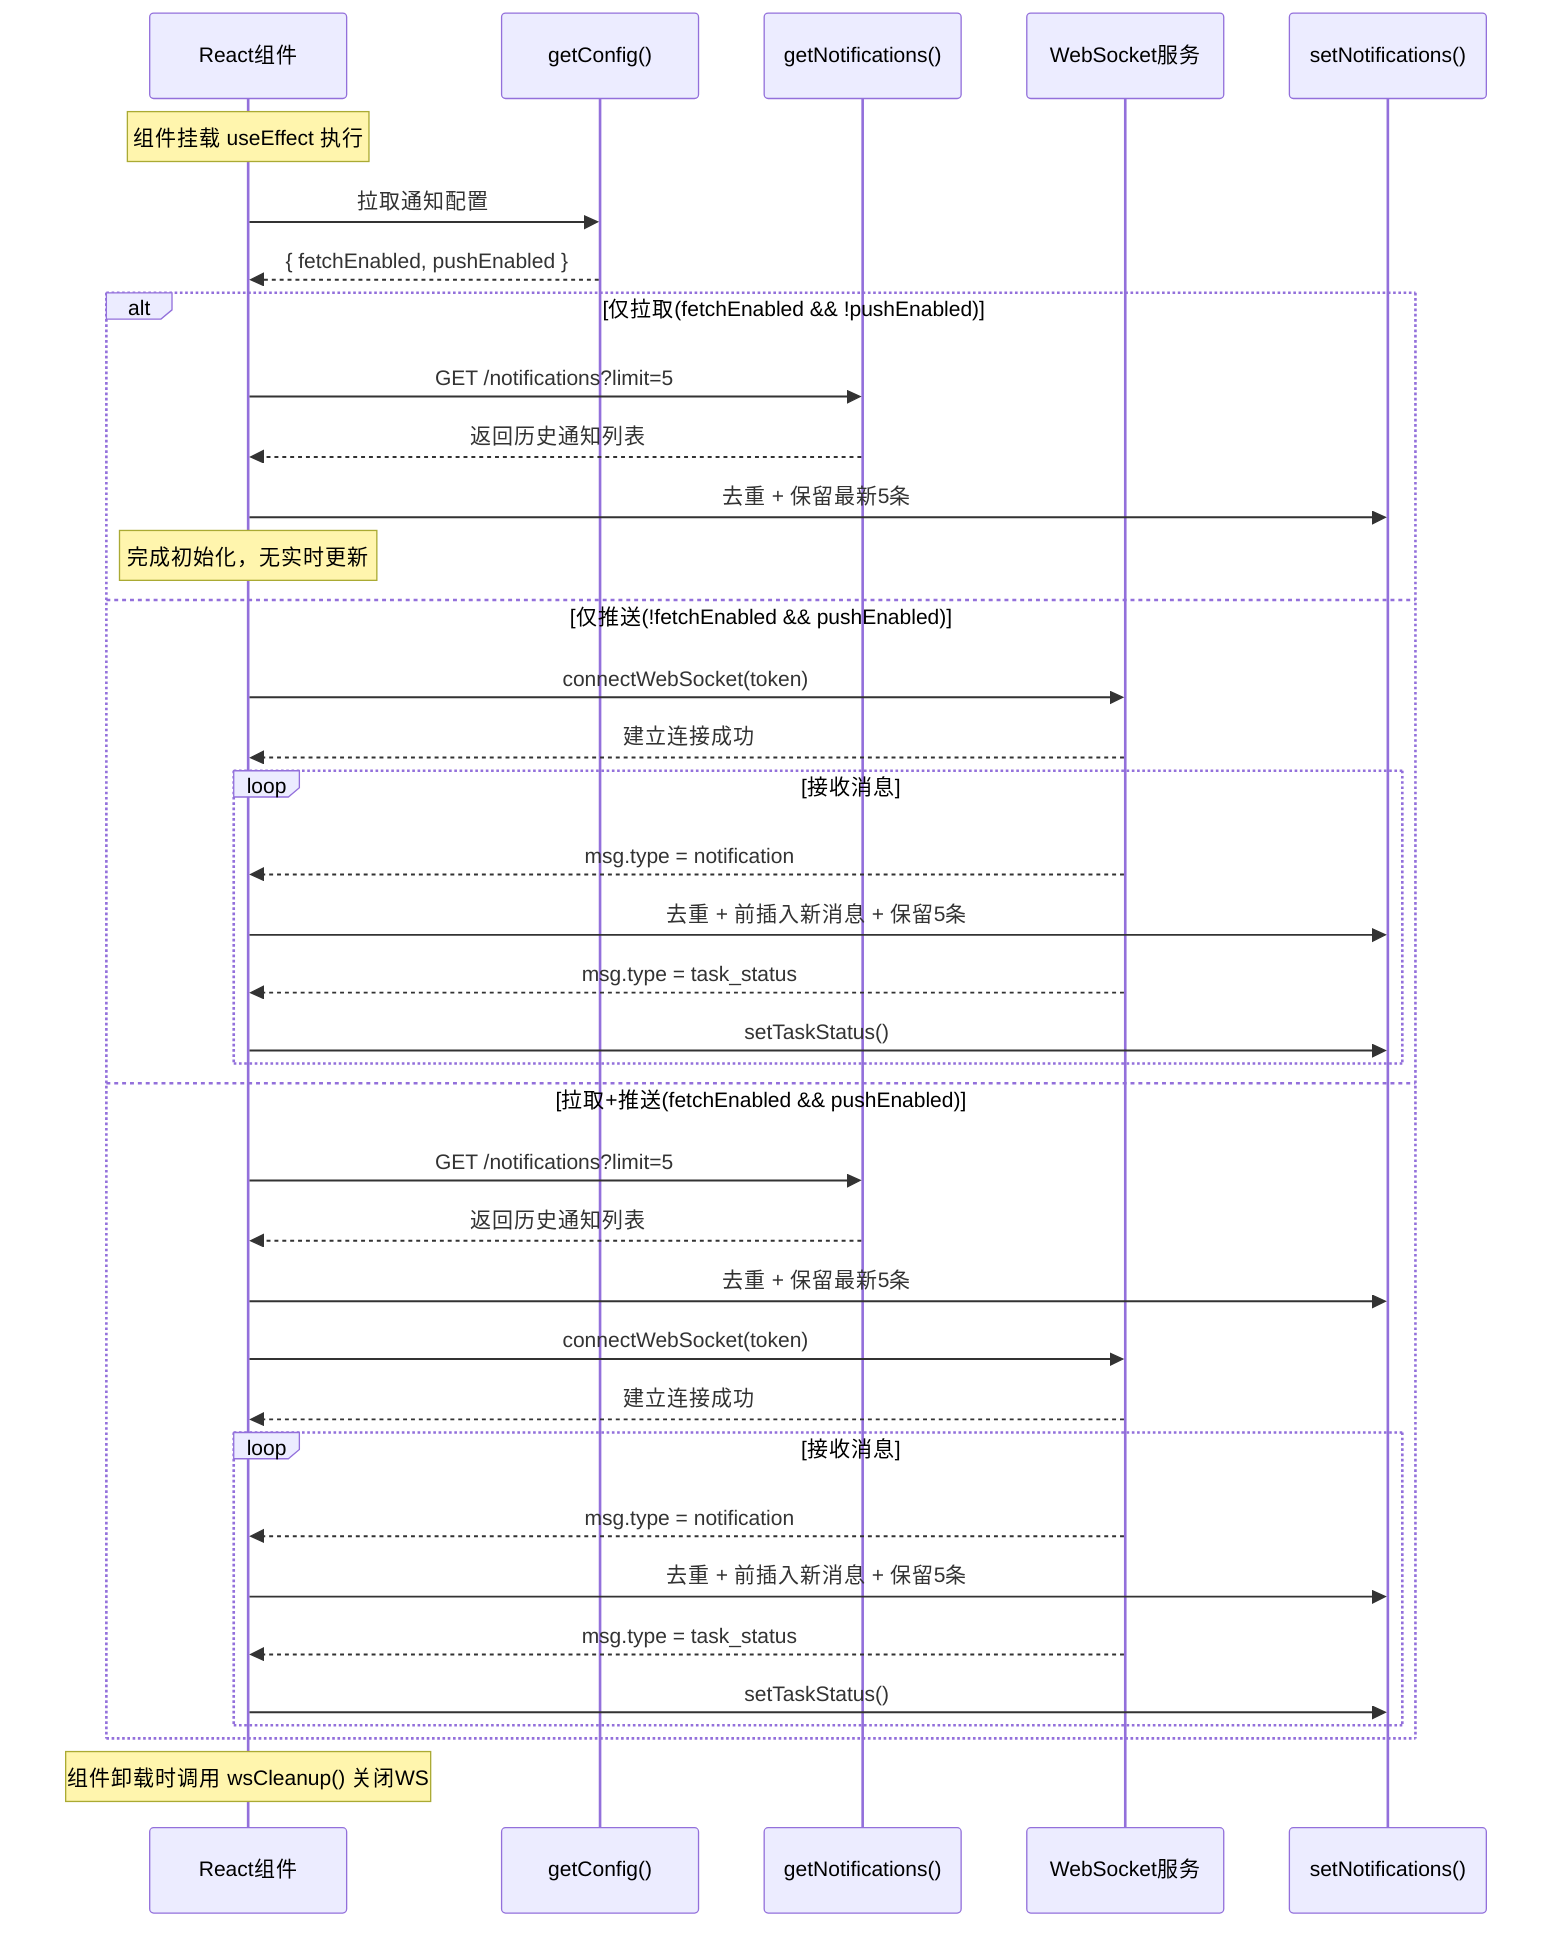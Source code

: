 sequenceDiagram
    participant UI as React组件
    participant CFG as getConfig()
    participant API as getNotifications()
    participant WS as WebSocket服务
    participant STATE as setNotifications()

    Note over UI: 组件挂载 useEffect 执行
    UI->>CFG: 拉取通知配置
    CFG-->>UI: { fetchEnabled, pushEnabled }

    alt 仅拉取(fetchEnabled && !pushEnabled)
        UI->>API: GET /notifications?limit=5
        API-->>UI: 返回历史通知列表
        UI->>STATE: 去重 + 保留最新5条
        Note over UI: 完成初始化，无实时更新
    else 仅推送(!fetchEnabled && pushEnabled)
        UI->>WS: connectWebSocket(token)
        WS-->>UI: 建立连接成功
        loop 接收消息
            WS-->>UI: msg.type = notification
            UI->>STATE: 去重 + 前插入新消息 + 保留5条
            WS-->>UI: msg.type = task_status
            UI->>STATE: setTaskStatus()
        end
    else 拉取+推送(fetchEnabled && pushEnabled)
        UI->>API: GET /notifications?limit=5
        API-->>UI: 返回历史通知列表
        UI->>STATE: 去重 + 保留最新5条
        UI->>WS: connectWebSocket(token)
        WS-->>UI: 建立连接成功
        loop 接收消息
            WS-->>UI: msg.type = notification
            UI->>STATE: 去重 + 前插入新消息 + 保留5条
            WS-->>UI: msg.type = task_status
            UI->>STATE: setTaskStatus()
        end
    end

    Note over UI: 组件卸载时调用 wsCleanup() 关闭WS